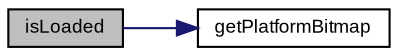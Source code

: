 digraph "isLoaded"
{
  bgcolor="transparent";
  edge [fontname="Arial",fontsize="9",labelfontname="Arial",labelfontsize="9"];
  node [fontname="Arial",fontsize="9",shape=record];
  rankdir="LR";
  Node1 [label="isLoaded",height=0.2,width=0.4,color="black", fillcolor="grey75", style="filled" fontcolor="black"];
  Node1 -> Node2 [color="midnightblue",fontsize="9",style="solid",fontname="Arial"];
  Node2 [label="getPlatformBitmap",height=0.2,width=0.4,color="black",URL="$class_v_s_t_g_u_i_1_1_c_bitmap.html#af0cc9723938d902399c1780c9a09a5f1"];
}
